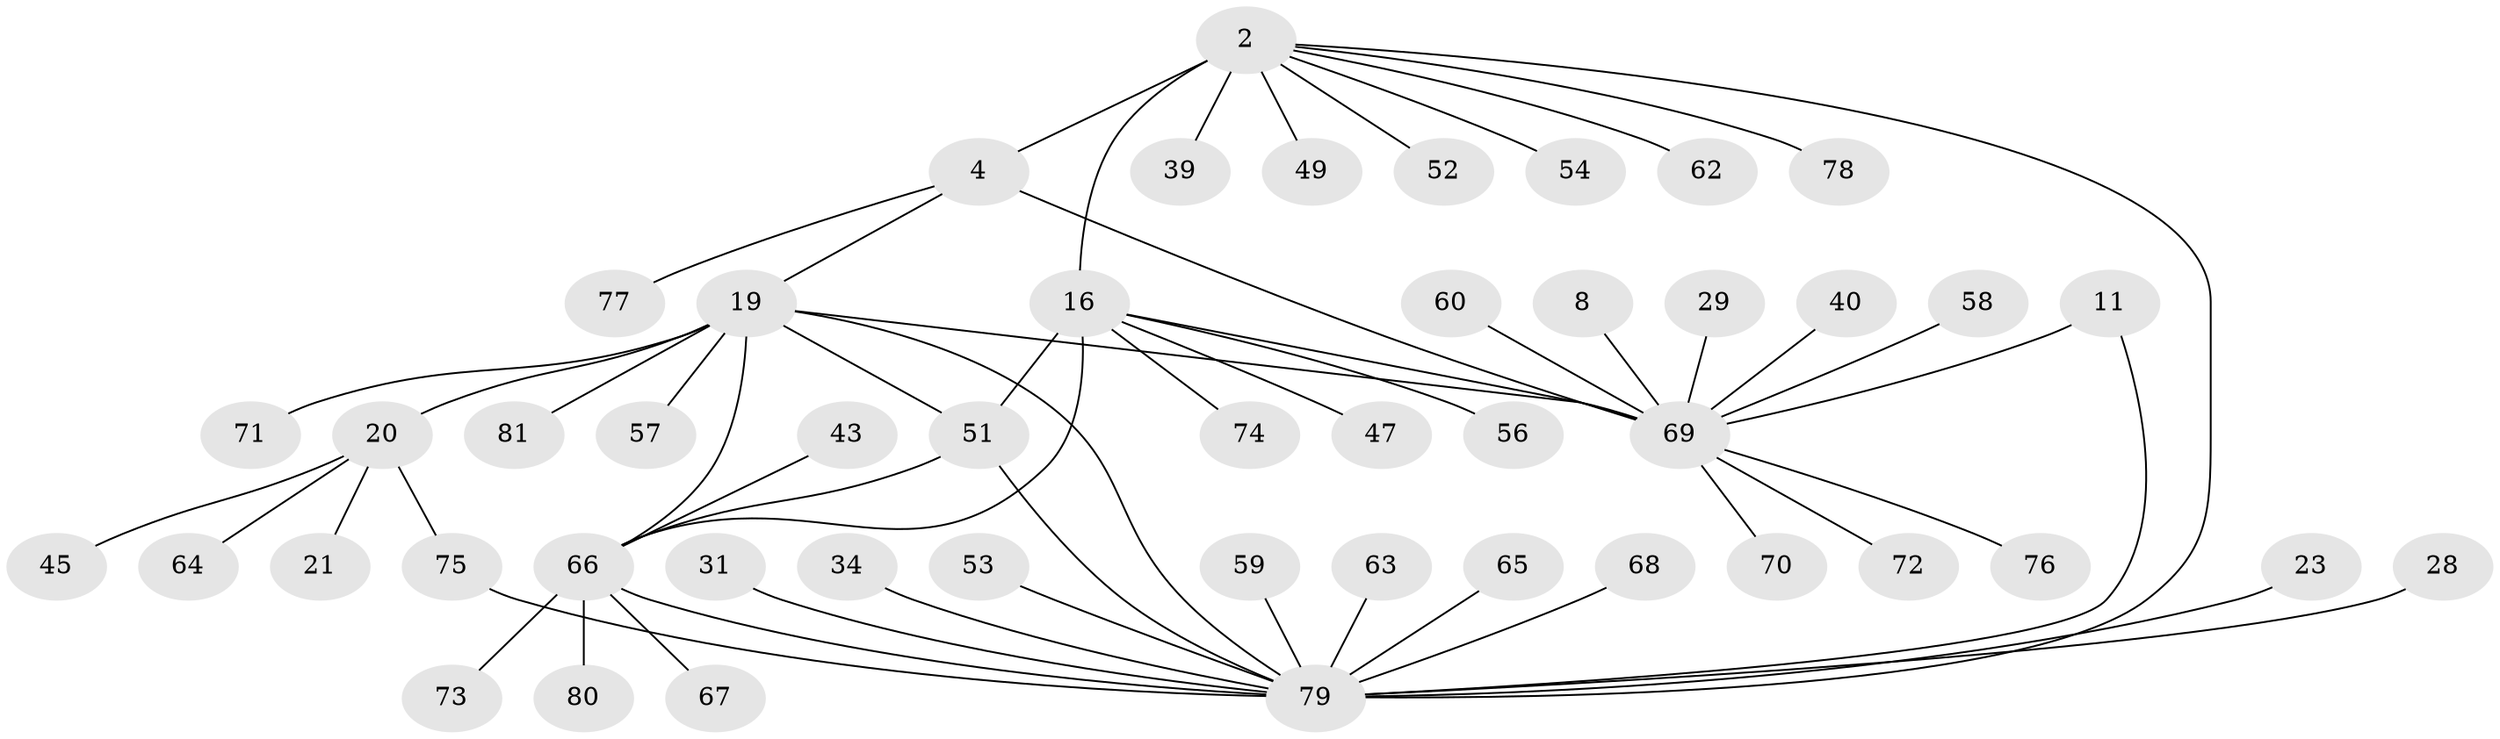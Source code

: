 // original degree distribution, {7: 0.06172839506172839, 5: 0.04938271604938271, 4: 0.04938271604938271, 8: 0.012345679012345678, 3: 0.04938271604938271, 9: 0.024691358024691357, 13: 0.012345679012345678, 6: 0.037037037037037035, 10: 0.012345679012345678, 1: 0.5185185185185185, 2: 0.1728395061728395}
// Generated by graph-tools (version 1.1) at 2025/59/03/04/25 21:59:04]
// undirected, 48 vertices, 57 edges
graph export_dot {
graph [start="1"]
  node [color=gray90,style=filled];
  2 [super="+1"];
  4 [super="+3"];
  8;
  11 [super="+9"];
  16 [super="+15"];
  19 [super="+18"];
  20 [super="+17"];
  21;
  23;
  28;
  29;
  31;
  34;
  39;
  40;
  43;
  45;
  47;
  49;
  51 [super="+50+30+32+33+48"];
  52;
  53;
  54;
  56;
  57;
  58;
  59;
  60 [super="+44"];
  62 [super="+46"];
  63;
  64 [super="+61"];
  65;
  66 [super="+13+14"];
  67;
  68;
  69 [super="+55"];
  70;
  71;
  72;
  73;
  74;
  75;
  76 [super="+36+37"];
  77;
  78;
  79 [super="+25+12"];
  80;
  81;
  2 -- 4 [weight=4];
  2 -- 16;
  2 -- 54;
  2 -- 78;
  2 -- 49;
  2 -- 52;
  2 -- 39;
  2 -- 62;
  2 -- 79;
  4 -- 19;
  4 -- 77;
  4 -- 69;
  8 -- 69 [weight=3];
  11 -- 69 [weight=2];
  11 -- 79 [weight=4];
  16 -- 56;
  16 -- 74;
  16 -- 47;
  16 -- 66 [weight=4];
  16 -- 51;
  16 -- 69;
  19 -- 20 [weight=4];
  19 -- 71;
  19 -- 81;
  19 -- 66 [weight=2];
  19 -- 79 [weight=2];
  19 -- 57;
  19 -- 51;
  19 -- 69 [weight=2];
  20 -- 21;
  20 -- 75;
  20 -- 45;
  20 -- 64;
  23 -- 79;
  28 -- 79;
  29 -- 69;
  31 -- 79;
  34 -- 79;
  40 -- 69;
  43 -- 66;
  51 -- 79 [weight=2];
  51 -- 66;
  53 -- 79;
  58 -- 69;
  59 -- 79;
  60 -- 69;
  63 -- 79;
  65 -- 79;
  66 -- 67;
  66 -- 73;
  66 -- 80;
  66 -- 79;
  68 -- 79;
  69 -- 70;
  69 -- 72;
  69 -- 76;
  75 -- 79;
}
